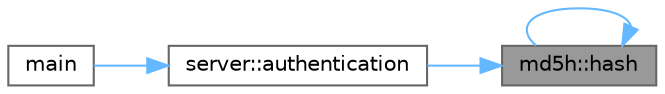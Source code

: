 digraph "md5h::hash"
{
 // LATEX_PDF_SIZE
  bgcolor="transparent";
  edge [fontname=Helvetica,fontsize=10,labelfontname=Helvetica,labelfontsize=10];
  node [fontname=Helvetica,fontsize=10,shape=box,height=0.2,width=0.4];
  rankdir="RL";
  Node1 [id="Node000001",label="md5h::hash",height=0.2,width=0.4,color="gray40", fillcolor="grey60", style="filled", fontcolor="black",tooltip="Получение хеша от пароля"];
  Node1 -> Node2 [id="edge1_Node000001_Node000002",dir="back",color="steelblue1",style="solid",tooltip=" "];
  Node2 [id="Node000002",label="server::authentication",height=0.2,width=0.4,color="grey40", fillcolor="white", style="filled",URL="$classserver.html#a1f858fee20988595b2d7b87d4f4ebf5f",tooltip="Авторизация пользователя"];
  Node2 -> Node3 [id="edge2_Node000002_Node000003",dir="back",color="steelblue1",style="solid",tooltip=" "];
  Node3 [id="Node000003",label="main",height=0.2,width=0.4,color="grey40", fillcolor="white", style="filled",URL="$main_8cpp.html#ac0f2228420376f4db7e1274f2b41667c",tooltip=" "];
  Node1 -> Node1 [id="edge3_Node000001_Node000001",dir="back",color="steelblue1",style="solid",tooltip=" "];
}
